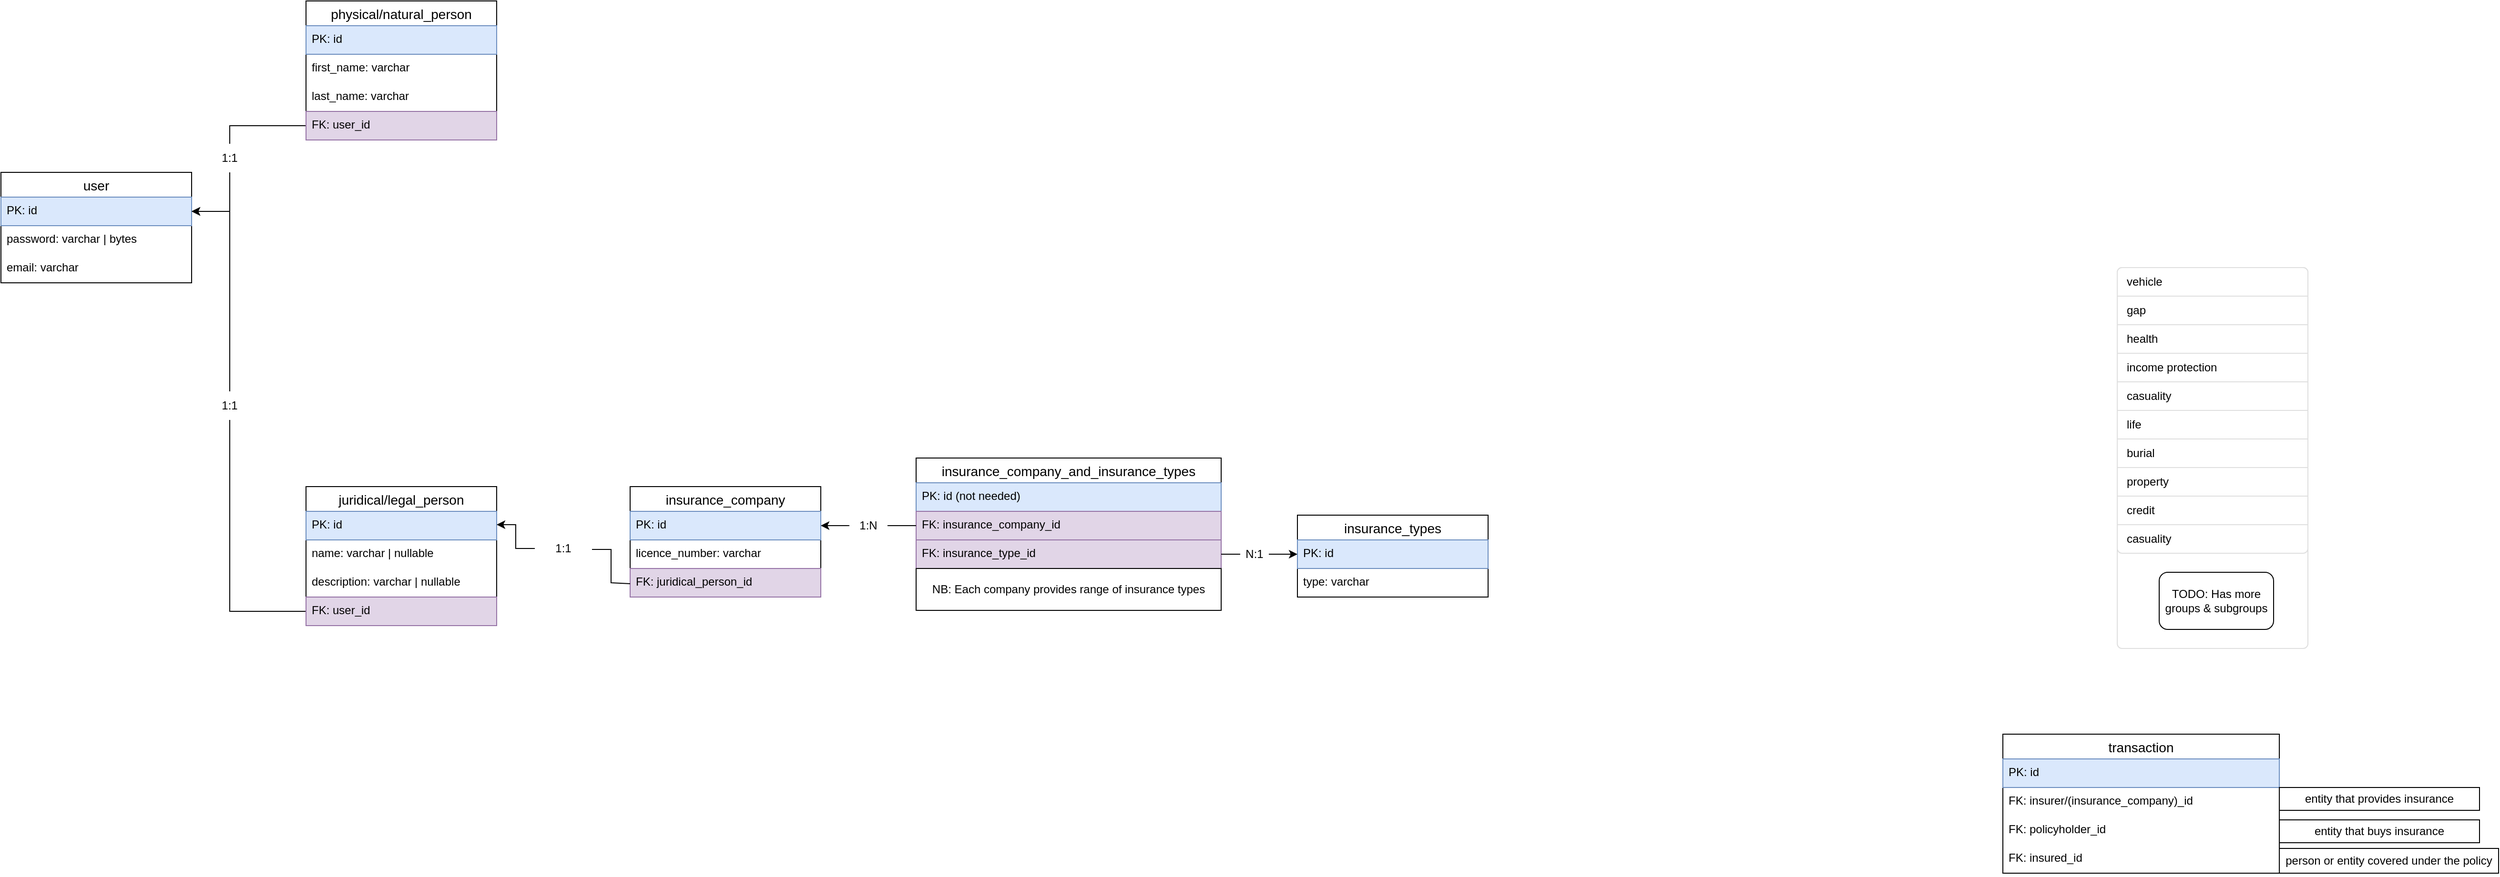 <mxfile version="16.5.2" type="github">
  <diagram id="t3EWiVwUvF7SmmPXYktw" name="Page-1">
    <mxGraphModel dx="1422" dy="796" grid="1" gridSize="10" guides="1" tooltips="1" connect="1" arrows="1" fold="1" page="1" pageScale="1" pageWidth="827" pageHeight="1169" math="0" shadow="0">
      <root>
        <mxCell id="0" />
        <mxCell id="1" parent="0" />
        <mxCell id="D0npfCrVtdF0pB81JI64-3" value="user" style="swimlane;fontStyle=0;childLayout=stackLayout;horizontal=1;startSize=26;horizontalStack=0;resizeParent=1;resizeParentMax=0;resizeLast=0;collapsible=1;marginBottom=0;align=center;fontSize=14;" parent="1" vertex="1">
          <mxGeometry x="40" y="240" width="200" height="116" as="geometry" />
        </mxCell>
        <mxCell id="D0npfCrVtdF0pB81JI64-4" value="PK: id" style="text;strokeColor=#6c8ebf;fillColor=#dae8fc;spacingLeft=4;spacingRight=4;overflow=hidden;rotatable=0;points=[[0,0.5],[1,0.5]];portConstraint=eastwest;fontSize=12;" parent="D0npfCrVtdF0pB81JI64-3" vertex="1">
          <mxGeometry y="26" width="200" height="30" as="geometry" />
        </mxCell>
        <mxCell id="D0npfCrVtdF0pB81JI64-6" value="password: varchar | bytes" style="text;strokeColor=none;fillColor=none;spacingLeft=4;spacingRight=4;overflow=hidden;rotatable=0;points=[[0,0.5],[1,0.5]];portConstraint=eastwest;fontSize=12;" parent="D0npfCrVtdF0pB81JI64-3" vertex="1">
          <mxGeometry y="56" width="200" height="30" as="geometry" />
        </mxCell>
        <mxCell id="D0npfCrVtdF0pB81JI64-7" value="email: varchar" style="text;strokeColor=none;fillColor=none;spacingLeft=4;spacingRight=4;overflow=hidden;rotatable=0;points=[[0,0.5],[1,0.5]];portConstraint=eastwest;fontSize=12;" parent="D0npfCrVtdF0pB81JI64-3" vertex="1">
          <mxGeometry y="86" width="200" height="30" as="geometry" />
        </mxCell>
        <mxCell id="_WX12jAoZObMtjHYHUED-15" value="" style="endArrow=classic;html=1;rounded=0;entryX=1;entryY=0.5;entryDx=0;entryDy=0;startArrow=none;" parent="1" target="D0npfCrVtdF0pB81JI64-4" edge="1">
          <mxGeometry width="50" height="50" relative="1" as="geometry">
            <mxPoint x="280" y="240" as="sourcePoint" />
            <mxPoint x="410" y="260" as="targetPoint" />
            <Array as="points">
              <mxPoint x="280" y="281" />
            </Array>
          </mxGeometry>
        </mxCell>
        <mxCell id="_WX12jAoZObMtjHYHUED-16" value="1:1" style="text;html=1;strokeColor=none;fillColor=none;align=center;verticalAlign=middle;whiteSpace=wrap;rounded=0;" parent="1" vertex="1">
          <mxGeometry x="250" y="210" width="60" height="30" as="geometry" />
        </mxCell>
        <mxCell id="_WX12jAoZObMtjHYHUED-17" value="" style="endArrow=none;html=1;rounded=0;exitX=0;exitY=0.5;exitDx=0;exitDy=0;entryX=0.5;entryY=0;entryDx=0;entryDy=0;" parent="1" source="_WX12jAoZObMtjHYHUED-14" target="_WX12jAoZObMtjHYHUED-16" edge="1">
          <mxGeometry width="50" height="50" relative="1" as="geometry">
            <mxPoint x="360" y="191" as="sourcePoint" />
            <mxPoint x="240" y="281" as="targetPoint" />
            <Array as="points">
              <mxPoint x="280" y="191" />
            </Array>
          </mxGeometry>
        </mxCell>
        <mxCell id="_WX12jAoZObMtjHYHUED-26" value="" style="endArrow=classic;html=1;rounded=0;entryX=1;entryY=0.5;entryDx=0;entryDy=0;exitX=0.5;exitY=0;exitDx=0;exitDy=0;startArrow=none;" parent="1" source="_WX12jAoZObMtjHYHUED-27" target="D0npfCrVtdF0pB81JI64-4" edge="1">
          <mxGeometry width="50" height="50" relative="1" as="geometry">
            <mxPoint x="360" y="460" as="sourcePoint" />
            <mxPoint x="410" y="410" as="targetPoint" />
            <Array as="points">
              <mxPoint x="280" y="281" />
            </Array>
          </mxGeometry>
        </mxCell>
        <mxCell id="_WX12jAoZObMtjHYHUED-27" value="1:1" style="text;html=1;strokeColor=none;fillColor=none;align=center;verticalAlign=middle;whiteSpace=wrap;rounded=0;" parent="1" vertex="1">
          <mxGeometry x="250" y="470" width="60" height="30" as="geometry" />
        </mxCell>
        <mxCell id="_WX12jAoZObMtjHYHUED-28" value="" style="endArrow=none;html=1;rounded=0;exitX=0;exitY=0.5;exitDx=0;exitDy=0;entryX=0.5;entryY=1;entryDx=0;entryDy=0;" parent="1" source="_WX12jAoZObMtjHYHUED-24" target="_WX12jAoZObMtjHYHUED-27" edge="1">
          <mxGeometry width="50" height="50" relative="1" as="geometry">
            <mxPoint x="360" y="561" as="sourcePoint" />
            <mxPoint x="280" y="480" as="targetPoint" />
            <Array as="points">
              <mxPoint x="280" y="701" />
            </Array>
          </mxGeometry>
        </mxCell>
        <mxCell id="_WX12jAoZObMtjHYHUED-4" value="physical/natural_person" style="swimlane;fontStyle=0;childLayout=stackLayout;horizontal=1;startSize=26;horizontalStack=0;resizeParent=1;resizeParentMax=0;resizeLast=0;collapsible=1;marginBottom=0;align=center;fontSize=14;" parent="1" vertex="1">
          <mxGeometry x="360" y="60" width="200" height="146" as="geometry" />
        </mxCell>
        <mxCell id="_WX12jAoZObMtjHYHUED-5" value="PK: id" style="text;strokeColor=#6c8ebf;fillColor=#dae8fc;spacingLeft=4;spacingRight=4;overflow=hidden;rotatable=0;points=[[0,0.5],[1,0.5]];portConstraint=eastwest;fontSize=12;" parent="_WX12jAoZObMtjHYHUED-4" vertex="1">
          <mxGeometry y="26" width="200" height="30" as="geometry" />
        </mxCell>
        <mxCell id="_WX12jAoZObMtjHYHUED-6" value="first_name: varchar" style="text;strokeColor=none;fillColor=none;spacingLeft=4;spacingRight=4;overflow=hidden;rotatable=0;points=[[0,0.5],[1,0.5]];portConstraint=eastwest;fontSize=12;" parent="_WX12jAoZObMtjHYHUED-4" vertex="1">
          <mxGeometry y="56" width="200" height="30" as="geometry" />
        </mxCell>
        <mxCell id="_WX12jAoZObMtjHYHUED-7" value="last_name: varchar" style="text;strokeColor=none;fillColor=none;spacingLeft=4;spacingRight=4;overflow=hidden;rotatable=0;points=[[0,0.5],[1,0.5]];portConstraint=eastwest;fontSize=12;" parent="_WX12jAoZObMtjHYHUED-4" vertex="1">
          <mxGeometry y="86" width="200" height="30" as="geometry" />
        </mxCell>
        <mxCell id="_WX12jAoZObMtjHYHUED-14" value="FK: user_id" style="text;strokeColor=#9673a6;fillColor=#e1d5e7;spacingLeft=4;spacingRight=4;overflow=hidden;rotatable=0;points=[[0,0.5],[1,0.5]];portConstraint=eastwest;fontSize=12;" parent="_WX12jAoZObMtjHYHUED-4" vertex="1">
          <mxGeometry y="116" width="200" height="30" as="geometry" />
        </mxCell>
        <mxCell id="_WX12jAoZObMtjHYHUED-19" value="juridical/legal_person" style="swimlane;fontStyle=0;childLayout=stackLayout;horizontal=1;startSize=26;horizontalStack=0;resizeParent=1;resizeParentMax=0;resizeLast=0;collapsible=1;marginBottom=0;align=center;fontSize=14;" parent="1" vertex="1">
          <mxGeometry x="360" y="570" width="200" height="146" as="geometry" />
        </mxCell>
        <mxCell id="_WX12jAoZObMtjHYHUED-20" value="PK: id" style="text;strokeColor=#6c8ebf;fillColor=#dae8fc;spacingLeft=4;spacingRight=4;overflow=hidden;rotatable=0;points=[[0,0.5],[1,0.5]];portConstraint=eastwest;fontSize=12;" parent="_WX12jAoZObMtjHYHUED-19" vertex="1">
          <mxGeometry y="26" width="200" height="30" as="geometry" />
        </mxCell>
        <mxCell id="_WX12jAoZObMtjHYHUED-21" value="name: varchar | nullable" style="text;strokeColor=none;fillColor=none;spacingLeft=4;spacingRight=4;overflow=hidden;rotatable=0;points=[[0,0.5],[1,0.5]];portConstraint=eastwest;fontSize=12;" parent="_WX12jAoZObMtjHYHUED-19" vertex="1">
          <mxGeometry y="56" width="200" height="30" as="geometry" />
        </mxCell>
        <mxCell id="_WX12jAoZObMtjHYHUED-22" value="description: varchar | nullable" style="text;strokeColor=none;fillColor=none;spacingLeft=4;spacingRight=4;overflow=hidden;rotatable=0;points=[[0,0.5],[1,0.5]];portConstraint=eastwest;fontSize=12;" parent="_WX12jAoZObMtjHYHUED-19" vertex="1">
          <mxGeometry y="86" width="200" height="30" as="geometry" />
        </mxCell>
        <mxCell id="_WX12jAoZObMtjHYHUED-24" value="FK: user_id" style="text;strokeColor=#9673a6;fillColor=#e1d5e7;spacingLeft=4;spacingRight=4;overflow=hidden;rotatable=0;points=[[0,0.5],[1,0.5]];portConstraint=eastwest;fontSize=12;" parent="_WX12jAoZObMtjHYHUED-19" vertex="1">
          <mxGeometry y="116" width="200" height="30" as="geometry" />
        </mxCell>
        <mxCell id="_WX12jAoZObMtjHYHUED-38" value="insurance_types" style="swimlane;fontStyle=0;childLayout=stackLayout;horizontal=1;startSize=26;horizontalStack=0;resizeParent=1;resizeParentMax=0;resizeLast=0;collapsible=1;marginBottom=0;align=center;fontSize=14;" parent="1" vertex="1">
          <mxGeometry x="1400" y="600" width="200" height="86" as="geometry" />
        </mxCell>
        <mxCell id="_WX12jAoZObMtjHYHUED-39" value="PK: id" style="text;strokeColor=#6c8ebf;fillColor=#dae8fc;spacingLeft=4;spacingRight=4;overflow=hidden;rotatable=0;points=[[0,0.5],[1,0.5]];portConstraint=eastwest;fontSize=12;" parent="_WX12jAoZObMtjHYHUED-38" vertex="1">
          <mxGeometry y="26" width="200" height="30" as="geometry" />
        </mxCell>
        <mxCell id="_WX12jAoZObMtjHYHUED-40" value="type: varchar" style="text;strokeColor=none;fillColor=none;spacingLeft=4;spacingRight=4;overflow=hidden;rotatable=0;points=[[0,0.5],[1,0.5]];portConstraint=eastwest;fontSize=12;" parent="_WX12jAoZObMtjHYHUED-38" vertex="1">
          <mxGeometry y="56" width="200" height="30" as="geometry" />
        </mxCell>
        <mxCell id="_WX12jAoZObMtjHYHUED-42" value="" style="html=1;shadow=0;dashed=0;shape=mxgraph.bootstrap.rrect;rSize=5;strokeColor=#DFDFDF;html=1;whiteSpace=wrap;fillColor=#FFFFFF;fontColor=#000000;" parent="1" vertex="1">
          <mxGeometry x="2260" y="340" width="200" height="400" as="geometry" />
        </mxCell>
        <mxCell id="_WX12jAoZObMtjHYHUED-43" value="vehicle" style="strokeColor=inherit;fillColor=inherit;gradientColor=inherit;fontColor=inherit;html=1;shadow=0;dashed=0;shape=mxgraph.bootstrap.topButton;rSize=5;perimeter=none;whiteSpace=wrap;resizeWidth=1;align=left;spacing=10;" parent="_WX12jAoZObMtjHYHUED-42" vertex="1">
          <mxGeometry width="200" height="30" relative="1" as="geometry" />
        </mxCell>
        <mxCell id="_WX12jAoZObMtjHYHUED-44" value="gap" style="strokeColor=inherit;fillColor=inherit;gradientColor=inherit;fontColor=inherit;html=1;shadow=0;dashed=0;perimeter=none;whiteSpace=wrap;resizeWidth=1;align=left;spacing=10;" parent="_WX12jAoZObMtjHYHUED-42" vertex="1">
          <mxGeometry width="200" height="30" relative="1" as="geometry">
            <mxPoint y="30" as="offset" />
          </mxGeometry>
        </mxCell>
        <mxCell id="_WX12jAoZObMtjHYHUED-45" value="health" style="strokeColor=inherit;fillColor=inherit;gradientColor=inherit;fontColor=inherit;html=1;shadow=0;dashed=0;perimeter=none;whiteSpace=wrap;resizeWidth=1;align=left;spacing=10;" parent="_WX12jAoZObMtjHYHUED-42" vertex="1">
          <mxGeometry width="200" height="30" relative="1" as="geometry">
            <mxPoint y="60" as="offset" />
          </mxGeometry>
        </mxCell>
        <mxCell id="_WX12jAoZObMtjHYHUED-46" value="income protection" style="strokeColor=inherit;fillColor=inherit;gradientColor=inherit;fontColor=inherit;html=1;shadow=0;dashed=0;perimeter=none;whiteSpace=wrap;resizeWidth=1;align=left;spacing=10;" parent="_WX12jAoZObMtjHYHUED-42" vertex="1">
          <mxGeometry width="200" height="30" relative="1" as="geometry">
            <mxPoint y="90" as="offset" />
          </mxGeometry>
        </mxCell>
        <mxCell id="_WX12jAoZObMtjHYHUED-47" value="casuality" style="strokeColor=inherit;fillColor=inherit;gradientColor=inherit;fontColor=inherit;html=1;shadow=0;dashed=0;shape=mxgraph.bootstrap.bottomButton;rSize=5;perimeter=none;whiteSpace=wrap;resizeWidth=1;resizeHeight=0;align=left;spacing=10;" parent="_WX12jAoZObMtjHYHUED-42" vertex="1">
          <mxGeometry y="1" width="200" height="30" relative="1" as="geometry">
            <mxPoint y="-130" as="offset" />
          </mxGeometry>
        </mxCell>
        <mxCell id="_WX12jAoZObMtjHYHUED-57" value="casuality" style="strokeColor=inherit;fillColor=inherit;gradientColor=inherit;fontColor=inherit;html=1;shadow=0;dashed=0;perimeter=none;whiteSpace=wrap;resizeWidth=1;align=left;spacing=10;" parent="_WX12jAoZObMtjHYHUED-42" vertex="1">
          <mxGeometry y="120" width="200" height="30" as="geometry" />
        </mxCell>
        <mxCell id="_WX12jAoZObMtjHYHUED-58" value="life" style="strokeColor=inherit;fillColor=inherit;gradientColor=inherit;fontColor=inherit;html=1;shadow=0;dashed=0;perimeter=none;whiteSpace=wrap;resizeWidth=1;align=left;spacing=10;" parent="_WX12jAoZObMtjHYHUED-42" vertex="1">
          <mxGeometry y="150" width="200" height="30" as="geometry" />
        </mxCell>
        <mxCell id="_WX12jAoZObMtjHYHUED-59" value="burial" style="strokeColor=inherit;fillColor=inherit;gradientColor=inherit;fontColor=inherit;html=1;shadow=0;dashed=0;perimeter=none;whiteSpace=wrap;resizeWidth=1;align=left;spacing=10;" parent="_WX12jAoZObMtjHYHUED-42" vertex="1">
          <mxGeometry y="180" width="200" height="30" as="geometry" />
        </mxCell>
        <mxCell id="_WX12jAoZObMtjHYHUED-60" value="property" style="strokeColor=inherit;fillColor=inherit;gradientColor=inherit;fontColor=inherit;html=1;shadow=0;dashed=0;perimeter=none;whiteSpace=wrap;resizeWidth=1;align=left;spacing=10;" parent="_WX12jAoZObMtjHYHUED-42" vertex="1">
          <mxGeometry y="210" width="200" height="30" as="geometry" />
        </mxCell>
        <mxCell id="_WX12jAoZObMtjHYHUED-61" value="credit" style="strokeColor=inherit;fillColor=inherit;gradientColor=inherit;fontColor=inherit;html=1;shadow=0;dashed=0;perimeter=none;whiteSpace=wrap;resizeWidth=1;align=left;spacing=10;" parent="_WX12jAoZObMtjHYHUED-42" vertex="1">
          <mxGeometry y="240" width="200" height="30" as="geometry" />
        </mxCell>
        <mxCell id="_WX12jAoZObMtjHYHUED-63" value="TODO: Has more groups &amp;amp; subgroups" style="rounded=1;whiteSpace=wrap;html=1;" parent="_WX12jAoZObMtjHYHUED-42" vertex="1">
          <mxGeometry x="44" y="320" width="120" height="60" as="geometry" />
        </mxCell>
        <mxCell id="_WX12jAoZObMtjHYHUED-64" value="transaction" style="swimlane;fontStyle=0;childLayout=stackLayout;horizontal=1;startSize=26;horizontalStack=0;resizeParent=1;resizeParentMax=0;resizeLast=0;collapsible=1;marginBottom=0;align=center;fontSize=14;" parent="1" vertex="1">
          <mxGeometry x="2140" y="830" width="290" height="146" as="geometry" />
        </mxCell>
        <mxCell id="_WX12jAoZObMtjHYHUED-65" value="PK: id" style="text;strokeColor=#6c8ebf;fillColor=#dae8fc;spacingLeft=4;spacingRight=4;overflow=hidden;rotatable=0;points=[[0,0.5],[1,0.5]];portConstraint=eastwest;fontSize=12;" parent="_WX12jAoZObMtjHYHUED-64" vertex="1">
          <mxGeometry y="26" width="290" height="30" as="geometry" />
        </mxCell>
        <mxCell id="_WX12jAoZObMtjHYHUED-66" value="FK: insurer/(insurance_company)_id" style="text;strokeColor=none;fillColor=none;spacingLeft=4;spacingRight=4;overflow=hidden;rotatable=0;points=[[0,0.5],[1,0.5]];portConstraint=eastwest;fontSize=12;" parent="_WX12jAoZObMtjHYHUED-64" vertex="1">
          <mxGeometry y="56" width="290" height="30" as="geometry" />
        </mxCell>
        <mxCell id="_WX12jAoZObMtjHYHUED-67" value="FK: policyholder_id" style="text;strokeColor=none;fillColor=none;spacingLeft=4;spacingRight=4;overflow=hidden;rotatable=0;points=[[0,0.5],[1,0.5]];portConstraint=eastwest;fontSize=12;" parent="_WX12jAoZObMtjHYHUED-64" vertex="1">
          <mxGeometry y="86" width="290" height="30" as="geometry" />
        </mxCell>
        <mxCell id="_WX12jAoZObMtjHYHUED-70" value="FK: insured_id" style="text;strokeColor=none;fillColor=none;spacingLeft=4;spacingRight=4;overflow=hidden;rotatable=0;points=[[0,0.5],[1,0.5]];portConstraint=eastwest;fontSize=12;" parent="_WX12jAoZObMtjHYHUED-64" vertex="1">
          <mxGeometry y="116" width="290" height="30" as="geometry" />
        </mxCell>
        <mxCell id="_WX12jAoZObMtjHYHUED-68" value="entity that provides insurance" style="rounded=0;whiteSpace=wrap;html=1;" parent="1" vertex="1">
          <mxGeometry x="2430" y="886" width="210" height="24" as="geometry" />
        </mxCell>
        <mxCell id="_WX12jAoZObMtjHYHUED-69" value="entity that buys insurance" style="rounded=0;whiteSpace=wrap;html=1;" parent="1" vertex="1">
          <mxGeometry x="2430" y="920" width="210" height="24" as="geometry" />
        </mxCell>
        <mxCell id="_WX12jAoZObMtjHYHUED-71" value=" person or entity covered under the policy" style="rounded=0;whiteSpace=wrap;html=1;" parent="1" vertex="1">
          <mxGeometry x="2430" y="950" width="230" height="26" as="geometry" />
        </mxCell>
        <mxCell id="XJMuuKfRiF-_TnkbTJwQ-1" value="insurance_company" style="swimlane;fontStyle=0;childLayout=stackLayout;horizontal=1;startSize=26;horizontalStack=0;resizeParent=1;resizeParentMax=0;resizeLast=0;collapsible=1;marginBottom=0;align=center;fontSize=14;" vertex="1" parent="1">
          <mxGeometry x="700" y="570" width="200" height="116" as="geometry" />
        </mxCell>
        <mxCell id="XJMuuKfRiF-_TnkbTJwQ-2" value="PK: id" style="text;strokeColor=#6c8ebf;fillColor=#dae8fc;spacingLeft=4;spacingRight=4;overflow=hidden;rotatable=0;points=[[0,0.5],[1,0.5]];portConstraint=eastwest;fontSize=12;" vertex="1" parent="XJMuuKfRiF-_TnkbTJwQ-1">
          <mxGeometry y="26" width="200" height="30" as="geometry" />
        </mxCell>
        <mxCell id="XJMuuKfRiF-_TnkbTJwQ-6" value="licence_number: varchar" style="text;strokeColor=none;fillColor=none;spacingLeft=4;spacingRight=4;overflow=hidden;rotatable=0;points=[[0,0.5],[1,0.5]];portConstraint=eastwest;fontSize=12;" vertex="1" parent="XJMuuKfRiF-_TnkbTJwQ-1">
          <mxGeometry y="56" width="200" height="30" as="geometry" />
        </mxCell>
        <mxCell id="XJMuuKfRiF-_TnkbTJwQ-7" value="FK: juridical_person_id" style="text;strokeColor=#9673a6;fillColor=#e1d5e7;spacingLeft=4;spacingRight=4;overflow=hidden;rotatable=0;points=[[0,0.5],[1,0.5]];portConstraint=eastwest;fontSize=12;" vertex="1" parent="XJMuuKfRiF-_TnkbTJwQ-1">
          <mxGeometry y="86" width="200" height="30" as="geometry" />
        </mxCell>
        <mxCell id="XJMuuKfRiF-_TnkbTJwQ-8" value="" style="endArrow=classic;html=1;rounded=0;exitX=0;exitY=0.5;exitDx=0;exitDy=0;startArrow=none;" edge="1" parent="1" source="XJMuuKfRiF-_TnkbTJwQ-9">
          <mxGeometry width="50" height="50" relative="1" as="geometry">
            <mxPoint x="790" y="490" as="sourcePoint" />
            <mxPoint x="560" y="610" as="targetPoint" />
            <Array as="points">
              <mxPoint x="580" y="635" />
              <mxPoint x="580" y="610" />
            </Array>
          </mxGeometry>
        </mxCell>
        <mxCell id="XJMuuKfRiF-_TnkbTJwQ-9" value="1:1" style="text;html=1;strokeColor=none;fillColor=none;align=center;verticalAlign=middle;whiteSpace=wrap;rounded=0;" vertex="1" parent="1">
          <mxGeometry x="600" y="620" width="60" height="30" as="geometry" />
        </mxCell>
        <mxCell id="XJMuuKfRiF-_TnkbTJwQ-10" value="" style="endArrow=none;html=1;rounded=0;exitX=0;exitY=0.5;exitDx=0;exitDy=0;entryX=1;entryY=0.5;entryDx=0;entryDy=0;" edge="1" parent="1">
          <mxGeometry width="50" height="50" relative="1" as="geometry">
            <mxPoint x="700" y="672" as="sourcePoint" />
            <mxPoint x="660" y="636" as="targetPoint" />
            <Array as="points">
              <mxPoint x="680" y="671" />
              <mxPoint x="680" y="636" />
            </Array>
          </mxGeometry>
        </mxCell>
        <mxCell id="XJMuuKfRiF-_TnkbTJwQ-11" value="insurance_company_and_insurance_types" style="swimlane;fontStyle=0;childLayout=stackLayout;horizontal=1;startSize=26;horizontalStack=0;resizeParent=1;resizeParentMax=0;resizeLast=0;collapsible=1;marginBottom=0;align=center;fontSize=14;" vertex="1" parent="1">
          <mxGeometry x="1000" y="540" width="320" height="116" as="geometry" />
        </mxCell>
        <mxCell id="XJMuuKfRiF-_TnkbTJwQ-12" value="PK: id (not needed)" style="text;strokeColor=#6c8ebf;fillColor=#dae8fc;spacingLeft=4;spacingRight=4;overflow=hidden;rotatable=0;points=[[0,0.5],[1,0.5]];portConstraint=eastwest;fontSize=12;" vertex="1" parent="XJMuuKfRiF-_TnkbTJwQ-11">
          <mxGeometry y="26" width="320" height="30" as="geometry" />
        </mxCell>
        <mxCell id="XJMuuKfRiF-_TnkbTJwQ-13" value="FK: insurance_company_id" style="text;strokeColor=#9673a6;fillColor=#e1d5e7;spacingLeft=4;spacingRight=4;overflow=hidden;rotatable=0;points=[[0,0.5],[1,0.5]];portConstraint=eastwest;fontSize=12;" vertex="1" parent="XJMuuKfRiF-_TnkbTJwQ-11">
          <mxGeometry y="56" width="320" height="30" as="geometry" />
        </mxCell>
        <mxCell id="XJMuuKfRiF-_TnkbTJwQ-14" value="FK: insurance_type_id" style="text;strokeColor=#9673a6;fillColor=#e1d5e7;spacingLeft=4;spacingRight=4;overflow=hidden;rotatable=0;points=[[0,0.5],[1,0.5]];portConstraint=eastwest;fontSize=12;" vertex="1" parent="XJMuuKfRiF-_TnkbTJwQ-11">
          <mxGeometry y="86" width="320" height="30" as="geometry" />
        </mxCell>
        <mxCell id="XJMuuKfRiF-_TnkbTJwQ-16" value="" style="endArrow=classic;html=1;rounded=0;exitX=0;exitY=0.5;exitDx=0;exitDy=0;entryX=1;entryY=0.5;entryDx=0;entryDy=0;startArrow=none;" edge="1" parent="1" source="XJMuuKfRiF-_TnkbTJwQ-18" target="XJMuuKfRiF-_TnkbTJwQ-2">
          <mxGeometry width="50" height="50" relative="1" as="geometry">
            <mxPoint x="920" y="600" as="sourcePoint" />
            <mxPoint x="970" y="550" as="targetPoint" />
          </mxGeometry>
        </mxCell>
        <mxCell id="XJMuuKfRiF-_TnkbTJwQ-17" value="" style="endArrow=classic;html=1;rounded=0;exitX=1;exitY=0.5;exitDx=0;exitDy=0;entryX=0;entryY=0.5;entryDx=0;entryDy=0;startArrow=none;" edge="1" parent="1" source="XJMuuKfRiF-_TnkbTJwQ-20" target="_WX12jAoZObMtjHYHUED-39">
          <mxGeometry width="50" height="50" relative="1" as="geometry">
            <mxPoint x="1070" y="600" as="sourcePoint" />
            <mxPoint x="1120" y="550" as="targetPoint" />
          </mxGeometry>
        </mxCell>
        <mxCell id="XJMuuKfRiF-_TnkbTJwQ-18" value="1:N" style="text;html=1;strokeColor=none;fillColor=none;align=center;verticalAlign=middle;whiteSpace=wrap;rounded=0;" vertex="1" parent="1">
          <mxGeometry x="930" y="596" width="40" height="30" as="geometry" />
        </mxCell>
        <mxCell id="XJMuuKfRiF-_TnkbTJwQ-19" value="" style="endArrow=none;html=1;rounded=0;exitX=0;exitY=0.5;exitDx=0;exitDy=0;entryX=1;entryY=0.5;entryDx=0;entryDy=0;" edge="1" parent="1" source="XJMuuKfRiF-_TnkbTJwQ-13" target="XJMuuKfRiF-_TnkbTJwQ-18">
          <mxGeometry width="50" height="50" relative="1" as="geometry">
            <mxPoint x="1000" y="611" as="sourcePoint" />
            <mxPoint x="900" y="611" as="targetPoint" />
          </mxGeometry>
        </mxCell>
        <mxCell id="XJMuuKfRiF-_TnkbTJwQ-20" value="N:1" style="text;html=1;strokeColor=none;fillColor=none;align=center;verticalAlign=middle;whiteSpace=wrap;rounded=0;" vertex="1" parent="1">
          <mxGeometry x="1340" y="626" width="30" height="30" as="geometry" />
        </mxCell>
        <mxCell id="XJMuuKfRiF-_TnkbTJwQ-21" value="" style="endArrow=none;html=1;rounded=0;exitX=1;exitY=0.5;exitDx=0;exitDy=0;entryX=0;entryY=0.5;entryDx=0;entryDy=0;" edge="1" parent="1" source="XJMuuKfRiF-_TnkbTJwQ-14" target="XJMuuKfRiF-_TnkbTJwQ-20">
          <mxGeometry width="50" height="50" relative="1" as="geometry">
            <mxPoint x="1320" y="641" as="sourcePoint" />
            <mxPoint x="1400" y="641" as="targetPoint" />
          </mxGeometry>
        </mxCell>
        <mxCell id="XJMuuKfRiF-_TnkbTJwQ-23" value="NB: Each company provides range of insurance types" style="rounded=0;whiteSpace=wrap;html=1;" vertex="1" parent="1">
          <mxGeometry x="1000" y="656" width="320" height="44" as="geometry" />
        </mxCell>
      </root>
    </mxGraphModel>
  </diagram>
</mxfile>
